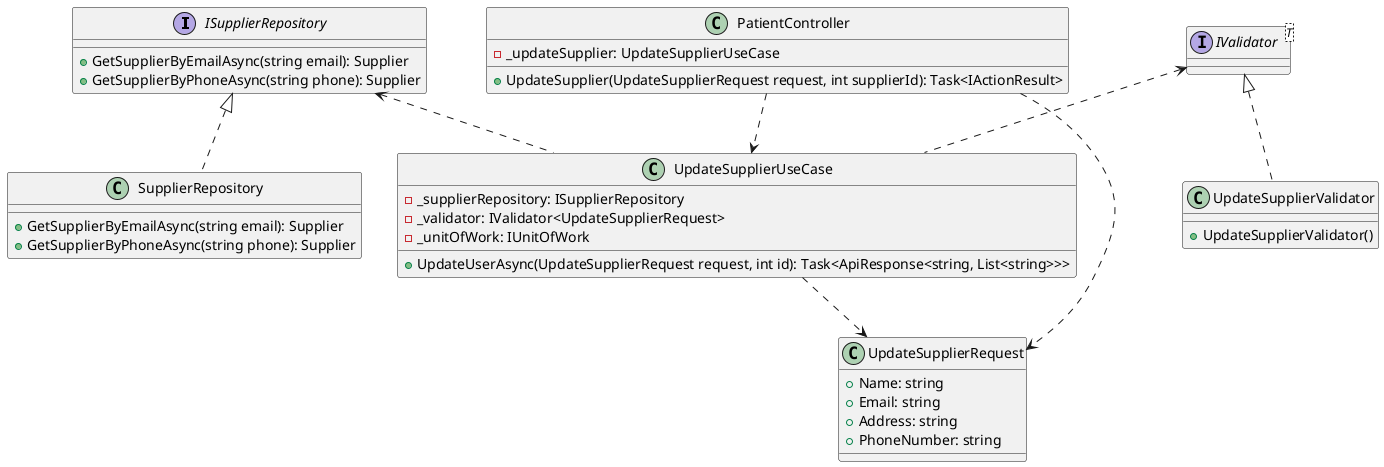 @startuml
interface ISupplierRepository{
+GetSupplierByEmailAsync(string email): Supplier
+GetSupplierByPhoneAsync(string phone): Supplier
}
interface IValidator<T>

class SupplierRepository {
+GetSupplierByEmailAsync(string email): Supplier
+GetSupplierByPhoneAsync(string phone): Supplier
}

class UpdateSupplierUseCase {
  - _supplierRepository: ISupplierRepository
  - _validator: IValidator<UpdateSupplierRequest>
  - _unitOfWork: IUnitOfWork
  + UpdateUserAsync(UpdateSupplierRequest request, int id): Task<ApiResponse<string, List<string>>>
}

class UpdateSupplierValidator {
  + UpdateSupplierValidator()
}

class PatientController {
  - _updateSupplier: UpdateSupplierUseCase
  + UpdateSupplier(UpdateSupplierRequest request, int supplierId): Task<IActionResult>
}

class UpdateSupplierRequest {
  + Name: string
  + Email: string
  + Address: string
  + PhoneNumber: string
}


ISupplierRepository <|.. SupplierRepository
ISupplierRepository <.. UpdateSupplierUseCase
IValidator <|.. UpdateSupplierValidator
IValidator <.. UpdateSupplierUseCase


UpdateSupplierUseCase ..> UpdateSupplierRequest
PatientController ..> UpdateSupplierUseCase
PatientController ..> UpdateSupplierRequest
@enduml
